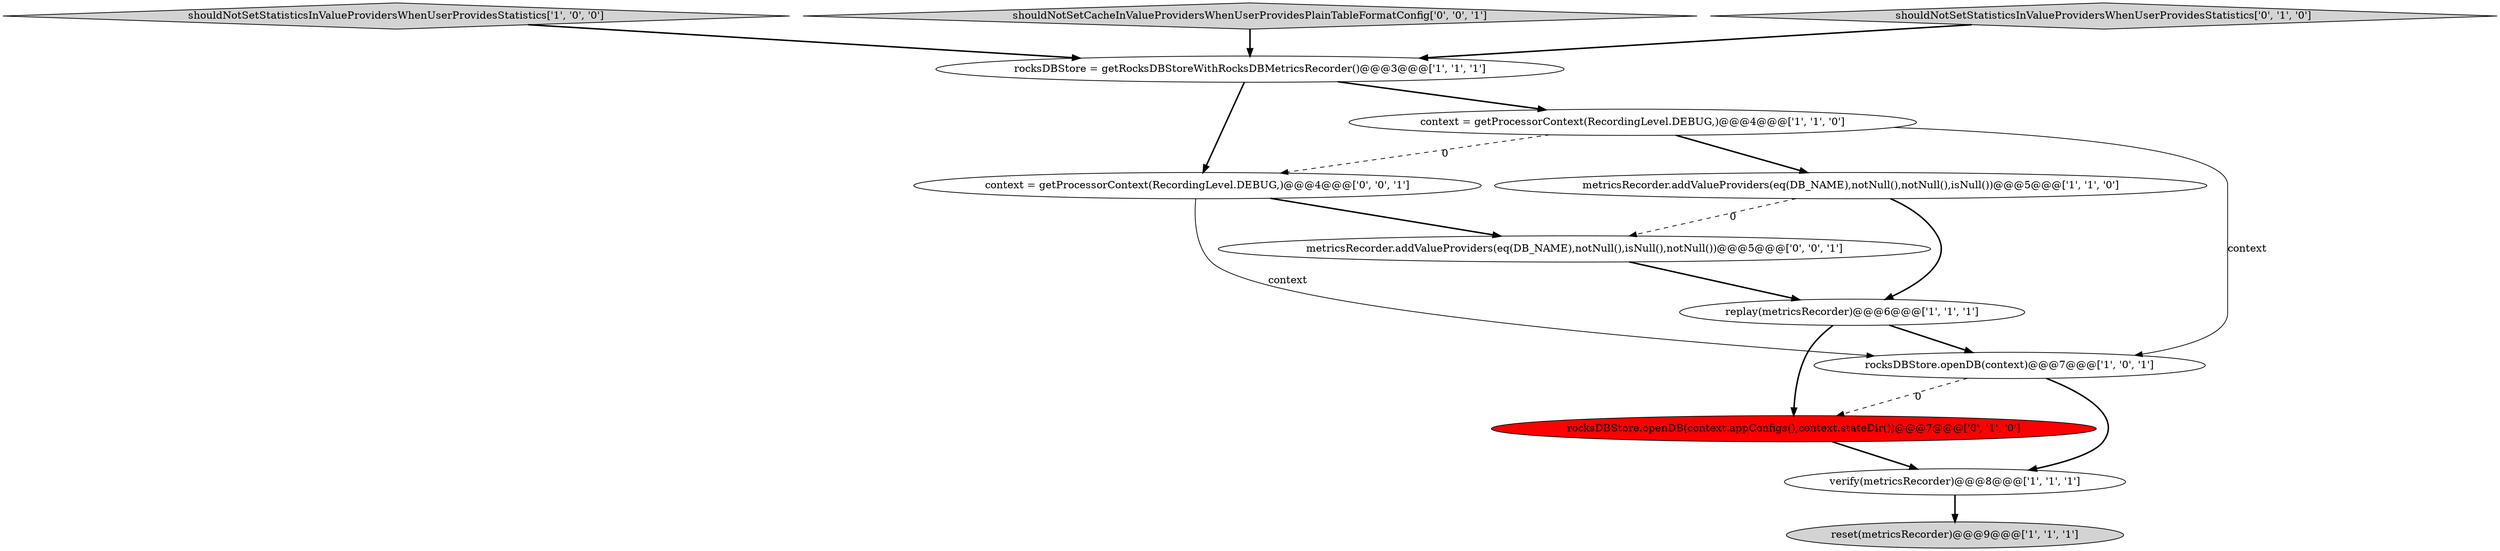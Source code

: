 digraph {
3 [style = filled, label = "rocksDBStore = getRocksDBStoreWithRocksDBMetricsRecorder()@@@3@@@['1', '1', '1']", fillcolor = white, shape = ellipse image = "AAA0AAABBB1BBB"];
7 [style = filled, label = "shouldNotSetStatisticsInValueProvidersWhenUserProvidesStatistics['1', '0', '0']", fillcolor = lightgray, shape = diamond image = "AAA0AAABBB1BBB"];
2 [style = filled, label = "verify(metricsRecorder)@@@8@@@['1', '1', '1']", fillcolor = white, shape = ellipse image = "AAA0AAABBB1BBB"];
10 [style = filled, label = "metricsRecorder.addValueProviders(eq(DB_NAME),notNull(),isNull(),notNull())@@@5@@@['0', '0', '1']", fillcolor = white, shape = ellipse image = "AAA0AAABBB3BBB"];
0 [style = filled, label = "context = getProcessorContext(RecordingLevel.DEBUG,)@@@4@@@['1', '1', '0']", fillcolor = white, shape = ellipse image = "AAA0AAABBB1BBB"];
11 [style = filled, label = "context = getProcessorContext(RecordingLevel.DEBUG,)@@@4@@@['0', '0', '1']", fillcolor = white, shape = ellipse image = "AAA0AAABBB3BBB"];
12 [style = filled, label = "shouldNotSetCacheInValueProvidersWhenUserProvidesPlainTableFormatConfig['0', '0', '1']", fillcolor = lightgray, shape = diamond image = "AAA0AAABBB3BBB"];
4 [style = filled, label = "metricsRecorder.addValueProviders(eq(DB_NAME),notNull(),notNull(),isNull())@@@5@@@['1', '1', '0']", fillcolor = white, shape = ellipse image = "AAA0AAABBB1BBB"];
5 [style = filled, label = "replay(metricsRecorder)@@@6@@@['1', '1', '1']", fillcolor = white, shape = ellipse image = "AAA0AAABBB1BBB"];
1 [style = filled, label = "reset(metricsRecorder)@@@9@@@['1', '1', '1']", fillcolor = lightgray, shape = ellipse image = "AAA0AAABBB1BBB"];
8 [style = filled, label = "rocksDBStore.openDB(context.appConfigs(),context.stateDir())@@@7@@@['0', '1', '0']", fillcolor = red, shape = ellipse image = "AAA1AAABBB2BBB"];
6 [style = filled, label = "rocksDBStore.openDB(context)@@@7@@@['1', '0', '1']", fillcolor = white, shape = ellipse image = "AAA0AAABBB1BBB"];
9 [style = filled, label = "shouldNotSetStatisticsInValueProvidersWhenUserProvidesStatistics['0', '1', '0']", fillcolor = lightgray, shape = diamond image = "AAA0AAABBB2BBB"];
3->11 [style = bold, label=""];
9->3 [style = bold, label=""];
5->8 [style = bold, label=""];
6->8 [style = dashed, label="0"];
12->3 [style = bold, label=""];
0->11 [style = dashed, label="0"];
10->5 [style = bold, label=""];
5->6 [style = bold, label=""];
11->6 [style = solid, label="context"];
8->2 [style = bold, label=""];
4->10 [style = dashed, label="0"];
0->4 [style = bold, label=""];
11->10 [style = bold, label=""];
4->5 [style = bold, label=""];
2->1 [style = bold, label=""];
0->6 [style = solid, label="context"];
7->3 [style = bold, label=""];
3->0 [style = bold, label=""];
6->2 [style = bold, label=""];
}
